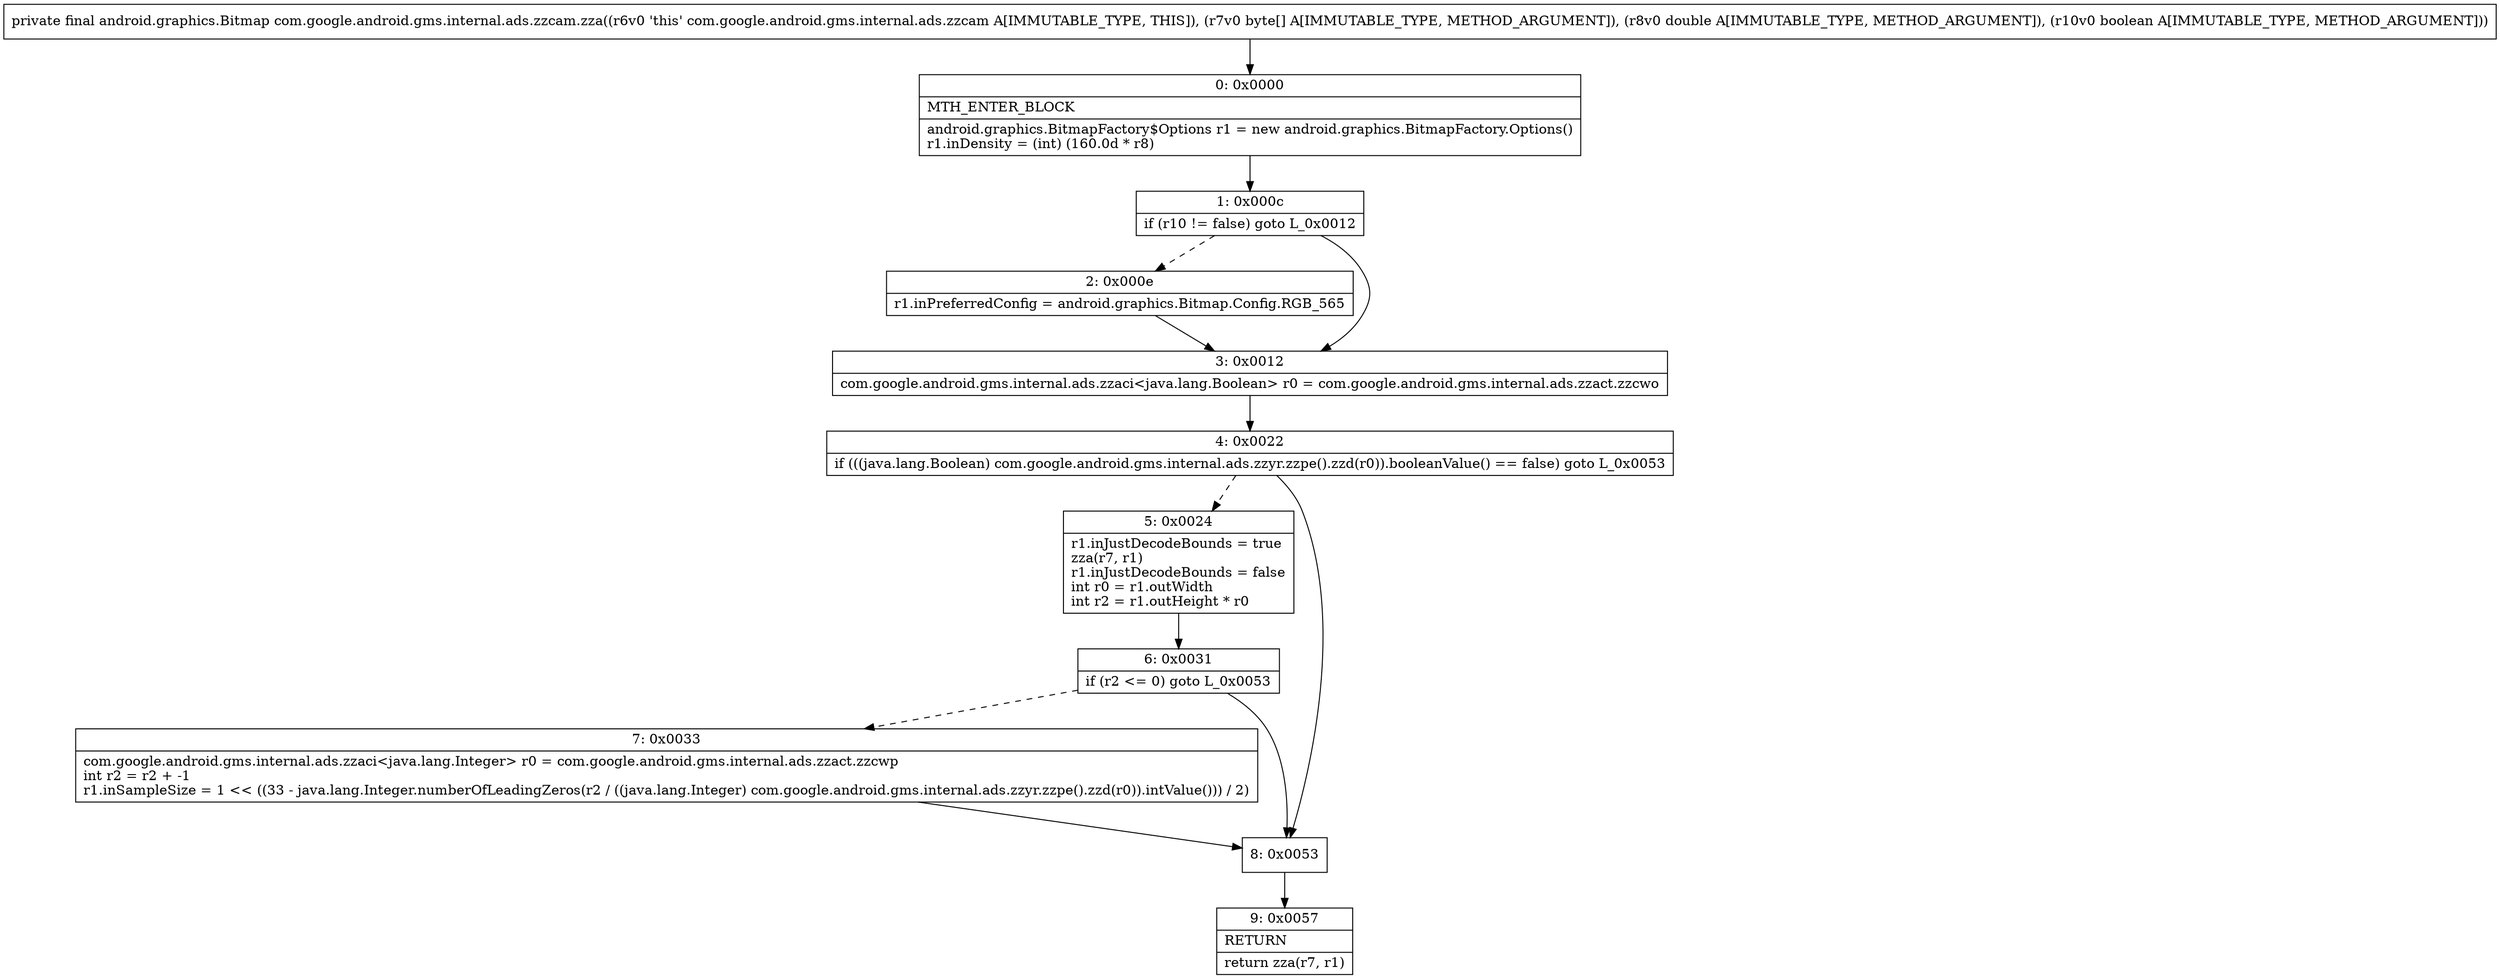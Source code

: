 digraph "CFG forcom.google.android.gms.internal.ads.zzcam.zza([BDZ)Landroid\/graphics\/Bitmap;" {
Node_0 [shape=record,label="{0\:\ 0x0000|MTH_ENTER_BLOCK\l|android.graphics.BitmapFactory$Options r1 = new android.graphics.BitmapFactory.Options()\lr1.inDensity = (int) (160.0d * r8)\l}"];
Node_1 [shape=record,label="{1\:\ 0x000c|if (r10 != false) goto L_0x0012\l}"];
Node_2 [shape=record,label="{2\:\ 0x000e|r1.inPreferredConfig = android.graphics.Bitmap.Config.RGB_565\l}"];
Node_3 [shape=record,label="{3\:\ 0x0012|com.google.android.gms.internal.ads.zzaci\<java.lang.Boolean\> r0 = com.google.android.gms.internal.ads.zzact.zzcwo\l}"];
Node_4 [shape=record,label="{4\:\ 0x0022|if (((java.lang.Boolean) com.google.android.gms.internal.ads.zzyr.zzpe().zzd(r0)).booleanValue() == false) goto L_0x0053\l}"];
Node_5 [shape=record,label="{5\:\ 0x0024|r1.inJustDecodeBounds = true\lzza(r7, r1)\lr1.inJustDecodeBounds = false\lint r0 = r1.outWidth\lint r2 = r1.outHeight * r0\l}"];
Node_6 [shape=record,label="{6\:\ 0x0031|if (r2 \<= 0) goto L_0x0053\l}"];
Node_7 [shape=record,label="{7\:\ 0x0033|com.google.android.gms.internal.ads.zzaci\<java.lang.Integer\> r0 = com.google.android.gms.internal.ads.zzact.zzcwp\lint r2 = r2 + \-1\lr1.inSampleSize = 1 \<\< ((33 \- java.lang.Integer.numberOfLeadingZeros(r2 \/ ((java.lang.Integer) com.google.android.gms.internal.ads.zzyr.zzpe().zzd(r0)).intValue())) \/ 2)\l}"];
Node_8 [shape=record,label="{8\:\ 0x0053}"];
Node_9 [shape=record,label="{9\:\ 0x0057|RETURN\l|return zza(r7, r1)\l}"];
MethodNode[shape=record,label="{private final android.graphics.Bitmap com.google.android.gms.internal.ads.zzcam.zza((r6v0 'this' com.google.android.gms.internal.ads.zzcam A[IMMUTABLE_TYPE, THIS]), (r7v0 byte[] A[IMMUTABLE_TYPE, METHOD_ARGUMENT]), (r8v0 double A[IMMUTABLE_TYPE, METHOD_ARGUMENT]), (r10v0 boolean A[IMMUTABLE_TYPE, METHOD_ARGUMENT])) }"];
MethodNode -> Node_0;
Node_0 -> Node_1;
Node_1 -> Node_2[style=dashed];
Node_1 -> Node_3;
Node_2 -> Node_3;
Node_3 -> Node_4;
Node_4 -> Node_5[style=dashed];
Node_4 -> Node_8;
Node_5 -> Node_6;
Node_6 -> Node_7[style=dashed];
Node_6 -> Node_8;
Node_7 -> Node_8;
Node_8 -> Node_9;
}

